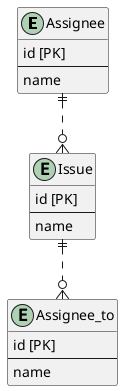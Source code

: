 @startuml

/'
  Assignee
  Issue
  Assignee_to
'/
entity "Assignee" {
  id [PK]
  --
  name
}

entity "Issue" {
  id [PK]
  --
  name
}

entity "Assignee_to" {
  id [PK]
  --
  name
}

/'
関係性
------   :1
----||   :1 and only 1
----o|   :0 or 1
-----{   :many
----|{   :1 or more
----o{   :0 or many

entityの位置
ri ...right
le ...left
do ...down
'/

Assignee ||..o{ Issue
Issue ||..o{ Assignee_to
@enduml